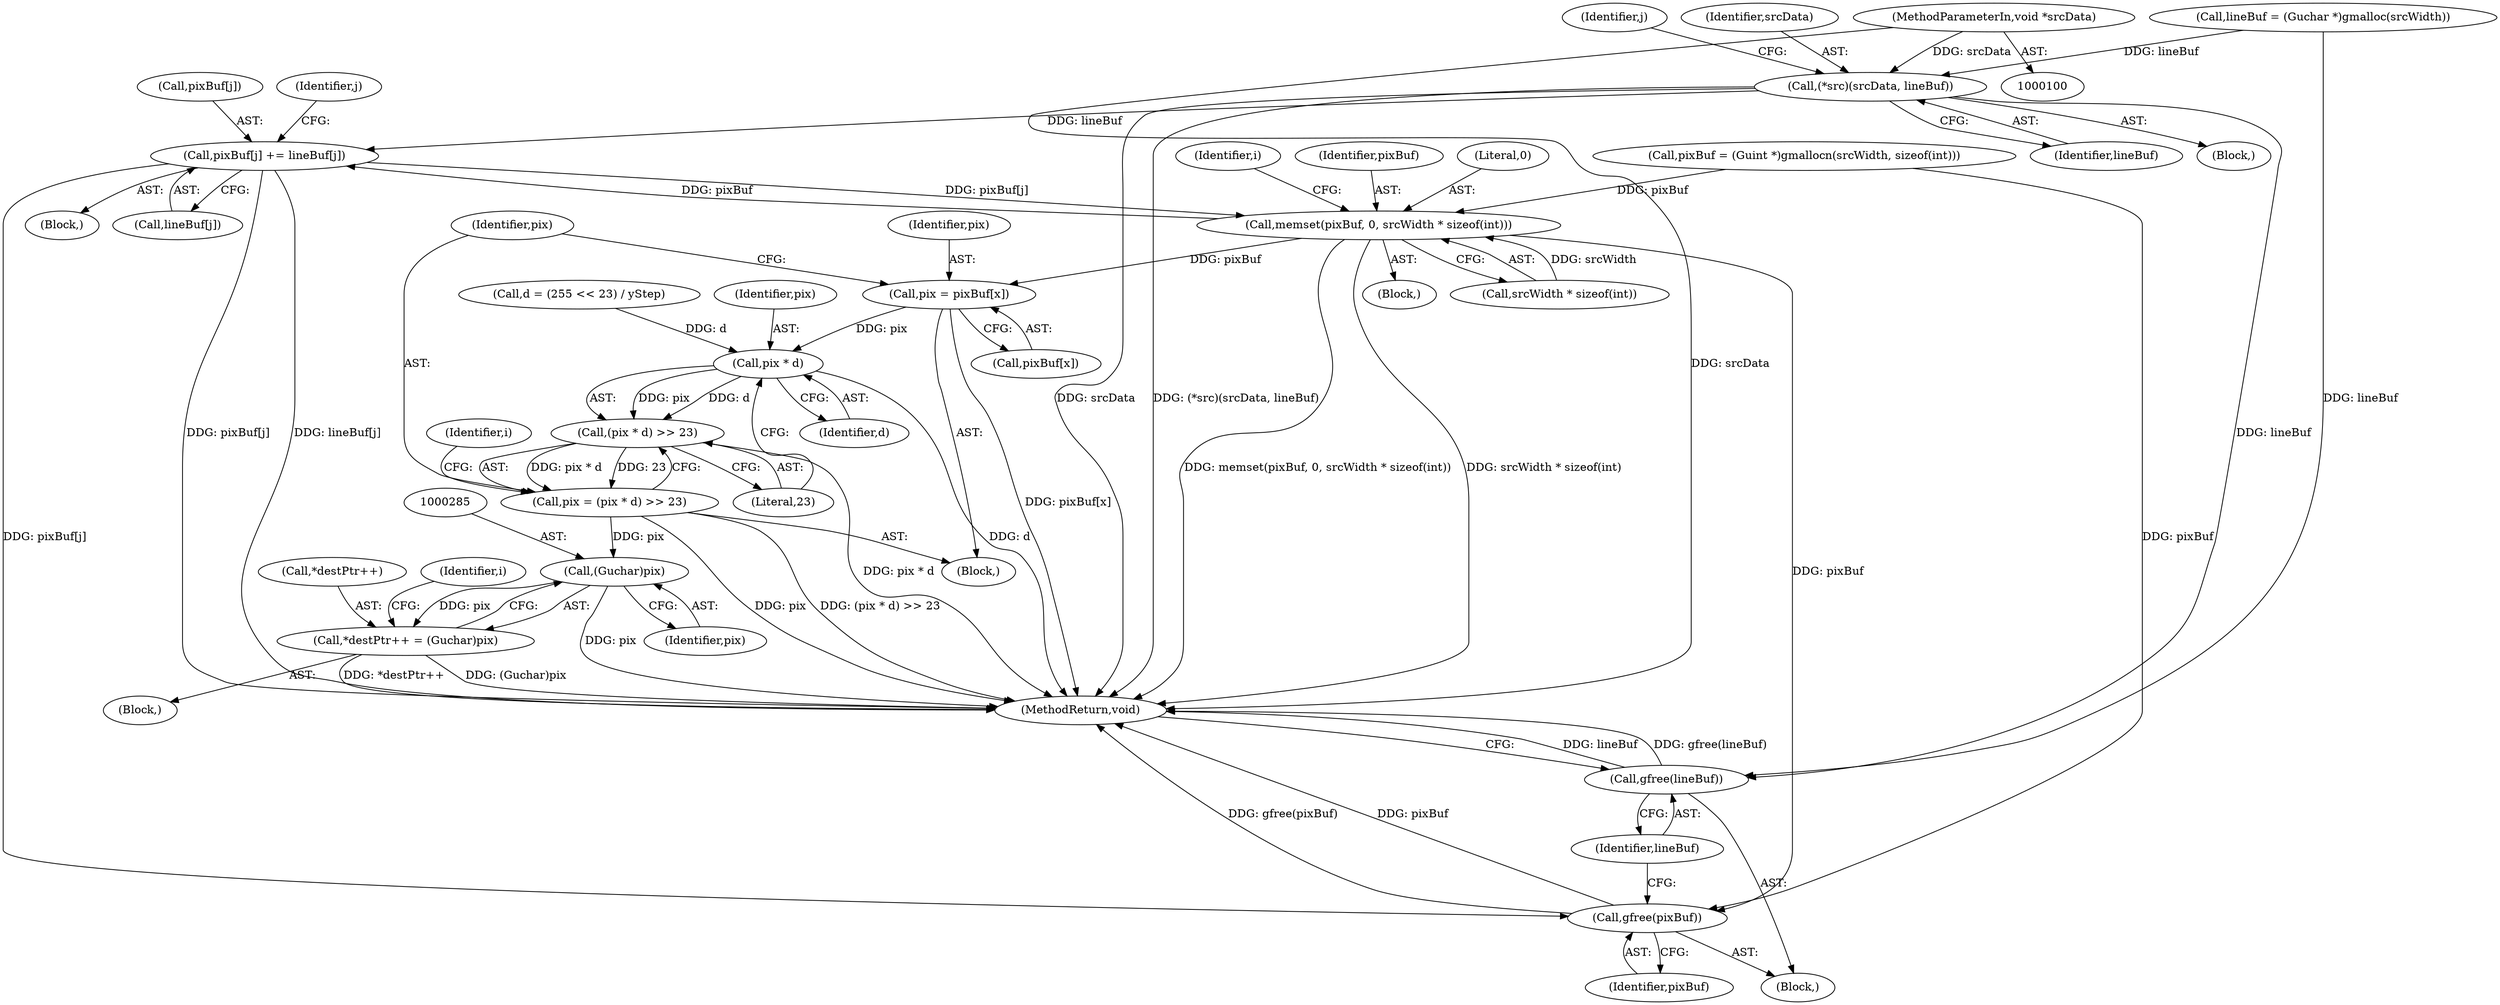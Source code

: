 digraph "0_poppler_957aa252912cde85d76c41e9710b33425a82b696@pointer" {
"1000102" [label="(MethodParameterIn,void *srcData)"];
"1000198" [label="(Call,(*src)(srcData, lineBuf))"];
"1000211" [label="(Call,pixBuf[j] += lineBuf[j])"];
"1000181" [label="(Call,memset(pixBuf, 0, srcWidth * sizeof(int)))"];
"1000258" [label="(Call,pix = pixBuf[x])"];
"1000266" [label="(Call,pix * d)"];
"1000265" [label="(Call,(pix * d) >> 23)"];
"1000263" [label="(Call,pix = (pix * d) >> 23)"];
"1000284" [label="(Call,(Guchar)pix)"];
"1000280" [label="(Call,*destPtr++ = (Guchar)pix)"];
"1000287" [label="(Call,gfree(pixBuf))"];
"1000289" [label="(Call,gfree(lineBuf))"];
"1000268" [label="(Identifier,d)"];
"1000287" [label="(Call,gfree(pixBuf))"];
"1000260" [label="(Call,pixBuf[x])"];
"1000269" [label="(Literal,23)"];
"1000190" [label="(Identifier,i)"];
"1000280" [label="(Call,*destPtr++ = (Guchar)pix)"];
"1000182" [label="(Identifier,pixBuf)"];
"1000278" [label="(Identifier,i)"];
"1000203" [label="(Identifier,j)"];
"1000211" [label="(Call,pixBuf[j] += lineBuf[j])"];
"1000108" [label="(Block,)"];
"1000237" [label="(Block,)"];
"1000259" [label="(Identifier,pix)"];
"1000162" [label="(Block,)"];
"1000209" [label="(Identifier,j)"];
"1000200" [label="(Identifier,lineBuf)"];
"1000265" [label="(Call,(pix * d) >> 23)"];
"1000284" [label="(Call,(Guchar)pix)"];
"1000181" [label="(Call,memset(pixBuf, 0, srcWidth * sizeof(int)))"];
"1000267" [label="(Identifier,pix)"];
"1000131" [label="(Call,lineBuf = (Guchar *)gmalloc(srcWidth))"];
"1000281" [label="(Call,*destPtr++)"];
"1000272" [label="(Identifier,i)"];
"1000288" [label="(Identifier,pixBuf)"];
"1000289" [label="(Call,gfree(lineBuf))"];
"1000290" [label="(Identifier,lineBuf)"];
"1000137" [label="(Call,pixBuf = (Guint *)gmallocn(srcWidth, sizeof(int)))"];
"1000264" [label="(Identifier,pix)"];
"1000258" [label="(Call,pix = pixBuf[x])"];
"1000212" [label="(Call,pixBuf[j])"];
"1000221" [label="(Call,d = (255 << 23) / yStep)"];
"1000215" [label="(Call,lineBuf[j])"];
"1000291" [label="(MethodReturn,void)"];
"1000199" [label="(Identifier,srcData)"];
"1000198" [label="(Call,(*src)(srcData, lineBuf))"];
"1000286" [label="(Identifier,pix)"];
"1000266" [label="(Call,pix * d)"];
"1000263" [label="(Call,pix = (pix * d) >> 23)"];
"1000184" [label="(Call,srcWidth * sizeof(int))"];
"1000210" [label="(Block,)"];
"1000183" [label="(Literal,0)"];
"1000279" [label="(Block,)"];
"1000102" [label="(MethodParameterIn,void *srcData)"];
"1000197" [label="(Block,)"];
"1000102" -> "1000100"  [label="AST: "];
"1000102" -> "1000291"  [label="DDG: srcData"];
"1000102" -> "1000198"  [label="DDG: srcData"];
"1000198" -> "1000197"  [label="AST: "];
"1000198" -> "1000200"  [label="CFG: "];
"1000199" -> "1000198"  [label="AST: "];
"1000200" -> "1000198"  [label="AST: "];
"1000203" -> "1000198"  [label="CFG: "];
"1000198" -> "1000291"  [label="DDG: srcData"];
"1000198" -> "1000291"  [label="DDG: (*src)(srcData, lineBuf)"];
"1000131" -> "1000198"  [label="DDG: lineBuf"];
"1000198" -> "1000211"  [label="DDG: lineBuf"];
"1000198" -> "1000289"  [label="DDG: lineBuf"];
"1000211" -> "1000210"  [label="AST: "];
"1000211" -> "1000215"  [label="CFG: "];
"1000212" -> "1000211"  [label="AST: "];
"1000215" -> "1000211"  [label="AST: "];
"1000209" -> "1000211"  [label="CFG: "];
"1000211" -> "1000291"  [label="DDG: pixBuf[j]"];
"1000211" -> "1000291"  [label="DDG: lineBuf[j]"];
"1000211" -> "1000181"  [label="DDG: pixBuf[j]"];
"1000181" -> "1000211"  [label="DDG: pixBuf"];
"1000211" -> "1000287"  [label="DDG: pixBuf[j]"];
"1000181" -> "1000162"  [label="AST: "];
"1000181" -> "1000184"  [label="CFG: "];
"1000182" -> "1000181"  [label="AST: "];
"1000183" -> "1000181"  [label="AST: "];
"1000184" -> "1000181"  [label="AST: "];
"1000190" -> "1000181"  [label="CFG: "];
"1000181" -> "1000291"  [label="DDG: memset(pixBuf, 0, srcWidth * sizeof(int))"];
"1000181" -> "1000291"  [label="DDG: srcWidth * sizeof(int)"];
"1000137" -> "1000181"  [label="DDG: pixBuf"];
"1000184" -> "1000181"  [label="DDG: srcWidth"];
"1000181" -> "1000258"  [label="DDG: pixBuf"];
"1000181" -> "1000287"  [label="DDG: pixBuf"];
"1000258" -> "1000237"  [label="AST: "];
"1000258" -> "1000260"  [label="CFG: "];
"1000259" -> "1000258"  [label="AST: "];
"1000260" -> "1000258"  [label="AST: "];
"1000264" -> "1000258"  [label="CFG: "];
"1000258" -> "1000291"  [label="DDG: pixBuf[x]"];
"1000258" -> "1000266"  [label="DDG: pix"];
"1000266" -> "1000265"  [label="AST: "];
"1000266" -> "1000268"  [label="CFG: "];
"1000267" -> "1000266"  [label="AST: "];
"1000268" -> "1000266"  [label="AST: "];
"1000269" -> "1000266"  [label="CFG: "];
"1000266" -> "1000291"  [label="DDG: d"];
"1000266" -> "1000265"  [label="DDG: pix"];
"1000266" -> "1000265"  [label="DDG: d"];
"1000221" -> "1000266"  [label="DDG: d"];
"1000265" -> "1000263"  [label="AST: "];
"1000265" -> "1000269"  [label="CFG: "];
"1000269" -> "1000265"  [label="AST: "];
"1000263" -> "1000265"  [label="CFG: "];
"1000265" -> "1000291"  [label="DDG: pix * d"];
"1000265" -> "1000263"  [label="DDG: pix * d"];
"1000265" -> "1000263"  [label="DDG: 23"];
"1000263" -> "1000237"  [label="AST: "];
"1000264" -> "1000263"  [label="AST: "];
"1000272" -> "1000263"  [label="CFG: "];
"1000263" -> "1000291"  [label="DDG: (pix * d) >> 23"];
"1000263" -> "1000291"  [label="DDG: pix"];
"1000263" -> "1000284"  [label="DDG: pix"];
"1000284" -> "1000280"  [label="AST: "];
"1000284" -> "1000286"  [label="CFG: "];
"1000285" -> "1000284"  [label="AST: "];
"1000286" -> "1000284"  [label="AST: "];
"1000280" -> "1000284"  [label="CFG: "];
"1000284" -> "1000291"  [label="DDG: pix"];
"1000284" -> "1000280"  [label="DDG: pix"];
"1000280" -> "1000279"  [label="AST: "];
"1000281" -> "1000280"  [label="AST: "];
"1000278" -> "1000280"  [label="CFG: "];
"1000280" -> "1000291"  [label="DDG: (Guchar)pix"];
"1000280" -> "1000291"  [label="DDG: *destPtr++"];
"1000287" -> "1000108"  [label="AST: "];
"1000287" -> "1000288"  [label="CFG: "];
"1000288" -> "1000287"  [label="AST: "];
"1000290" -> "1000287"  [label="CFG: "];
"1000287" -> "1000291"  [label="DDG: gfree(pixBuf)"];
"1000287" -> "1000291"  [label="DDG: pixBuf"];
"1000137" -> "1000287"  [label="DDG: pixBuf"];
"1000289" -> "1000108"  [label="AST: "];
"1000289" -> "1000290"  [label="CFG: "];
"1000290" -> "1000289"  [label="AST: "];
"1000291" -> "1000289"  [label="CFG: "];
"1000289" -> "1000291"  [label="DDG: lineBuf"];
"1000289" -> "1000291"  [label="DDG: gfree(lineBuf)"];
"1000131" -> "1000289"  [label="DDG: lineBuf"];
}

